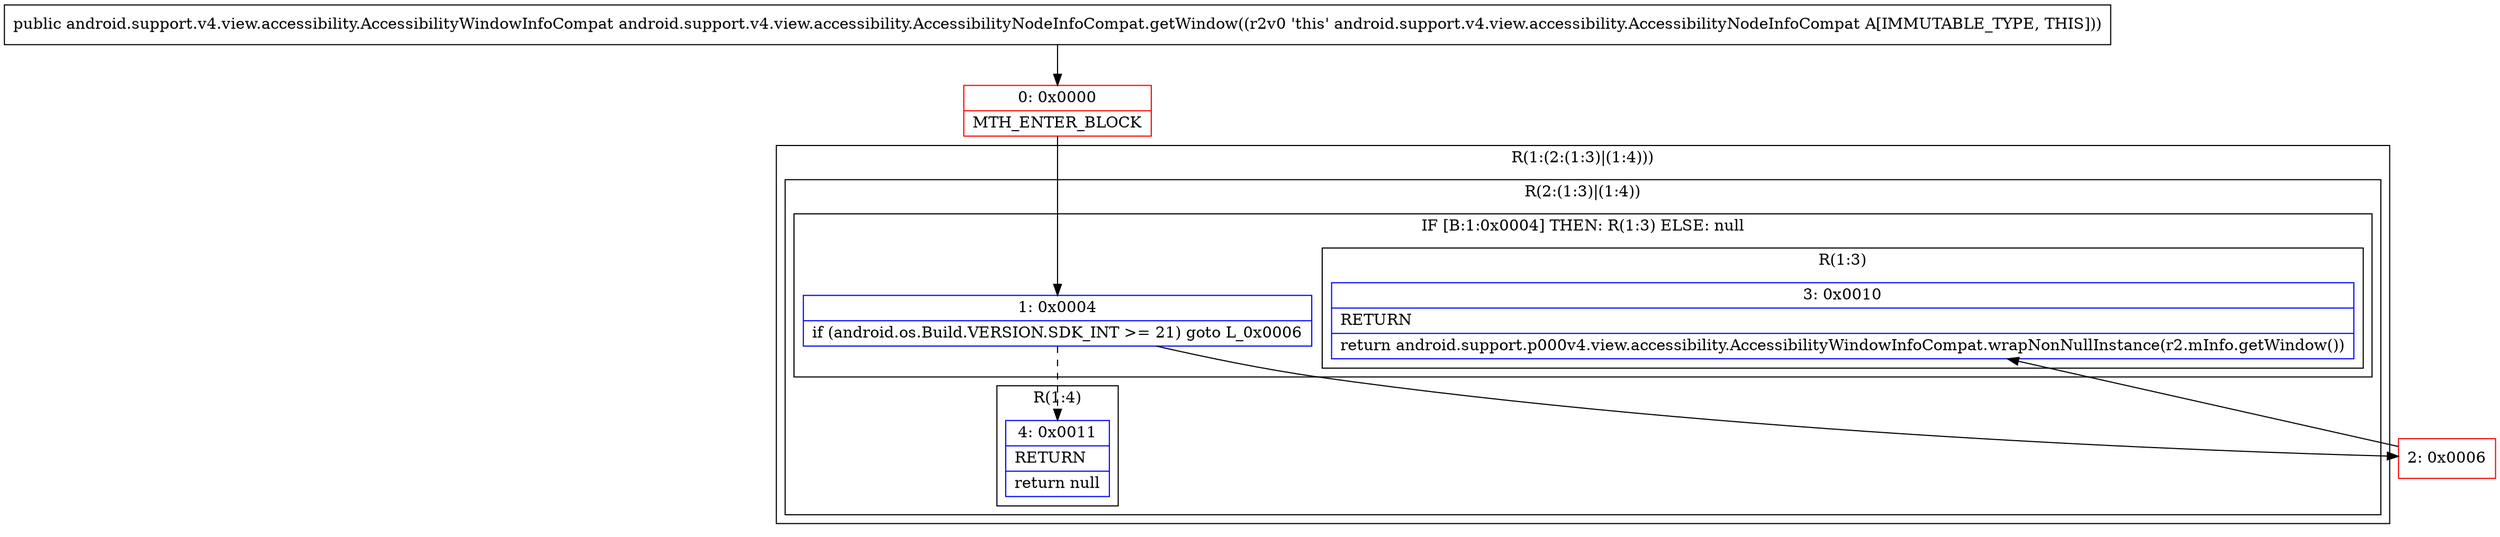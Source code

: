 digraph "CFG forandroid.support.v4.view.accessibility.AccessibilityNodeInfoCompat.getWindow()Landroid\/support\/v4\/view\/accessibility\/AccessibilityWindowInfoCompat;" {
subgraph cluster_Region_2126570586 {
label = "R(1:(2:(1:3)|(1:4)))";
node [shape=record,color=blue];
subgraph cluster_Region_397485540 {
label = "R(2:(1:3)|(1:4))";
node [shape=record,color=blue];
subgraph cluster_IfRegion_1704663537 {
label = "IF [B:1:0x0004] THEN: R(1:3) ELSE: null";
node [shape=record,color=blue];
Node_1 [shape=record,label="{1\:\ 0x0004|if (android.os.Build.VERSION.SDK_INT \>= 21) goto L_0x0006\l}"];
subgraph cluster_Region_1499924329 {
label = "R(1:3)";
node [shape=record,color=blue];
Node_3 [shape=record,label="{3\:\ 0x0010|RETURN\l|return android.support.p000v4.view.accessibility.AccessibilityWindowInfoCompat.wrapNonNullInstance(r2.mInfo.getWindow())\l}"];
}
}
subgraph cluster_Region_553437739 {
label = "R(1:4)";
node [shape=record,color=blue];
Node_4 [shape=record,label="{4\:\ 0x0011|RETURN\l|return null\l}"];
}
}
}
Node_0 [shape=record,color=red,label="{0\:\ 0x0000|MTH_ENTER_BLOCK\l}"];
Node_2 [shape=record,color=red,label="{2\:\ 0x0006}"];
MethodNode[shape=record,label="{public android.support.v4.view.accessibility.AccessibilityWindowInfoCompat android.support.v4.view.accessibility.AccessibilityNodeInfoCompat.getWindow((r2v0 'this' android.support.v4.view.accessibility.AccessibilityNodeInfoCompat A[IMMUTABLE_TYPE, THIS])) }"];
MethodNode -> Node_0;
Node_1 -> Node_2;
Node_1 -> Node_4[style=dashed];
Node_0 -> Node_1;
Node_2 -> Node_3;
}

